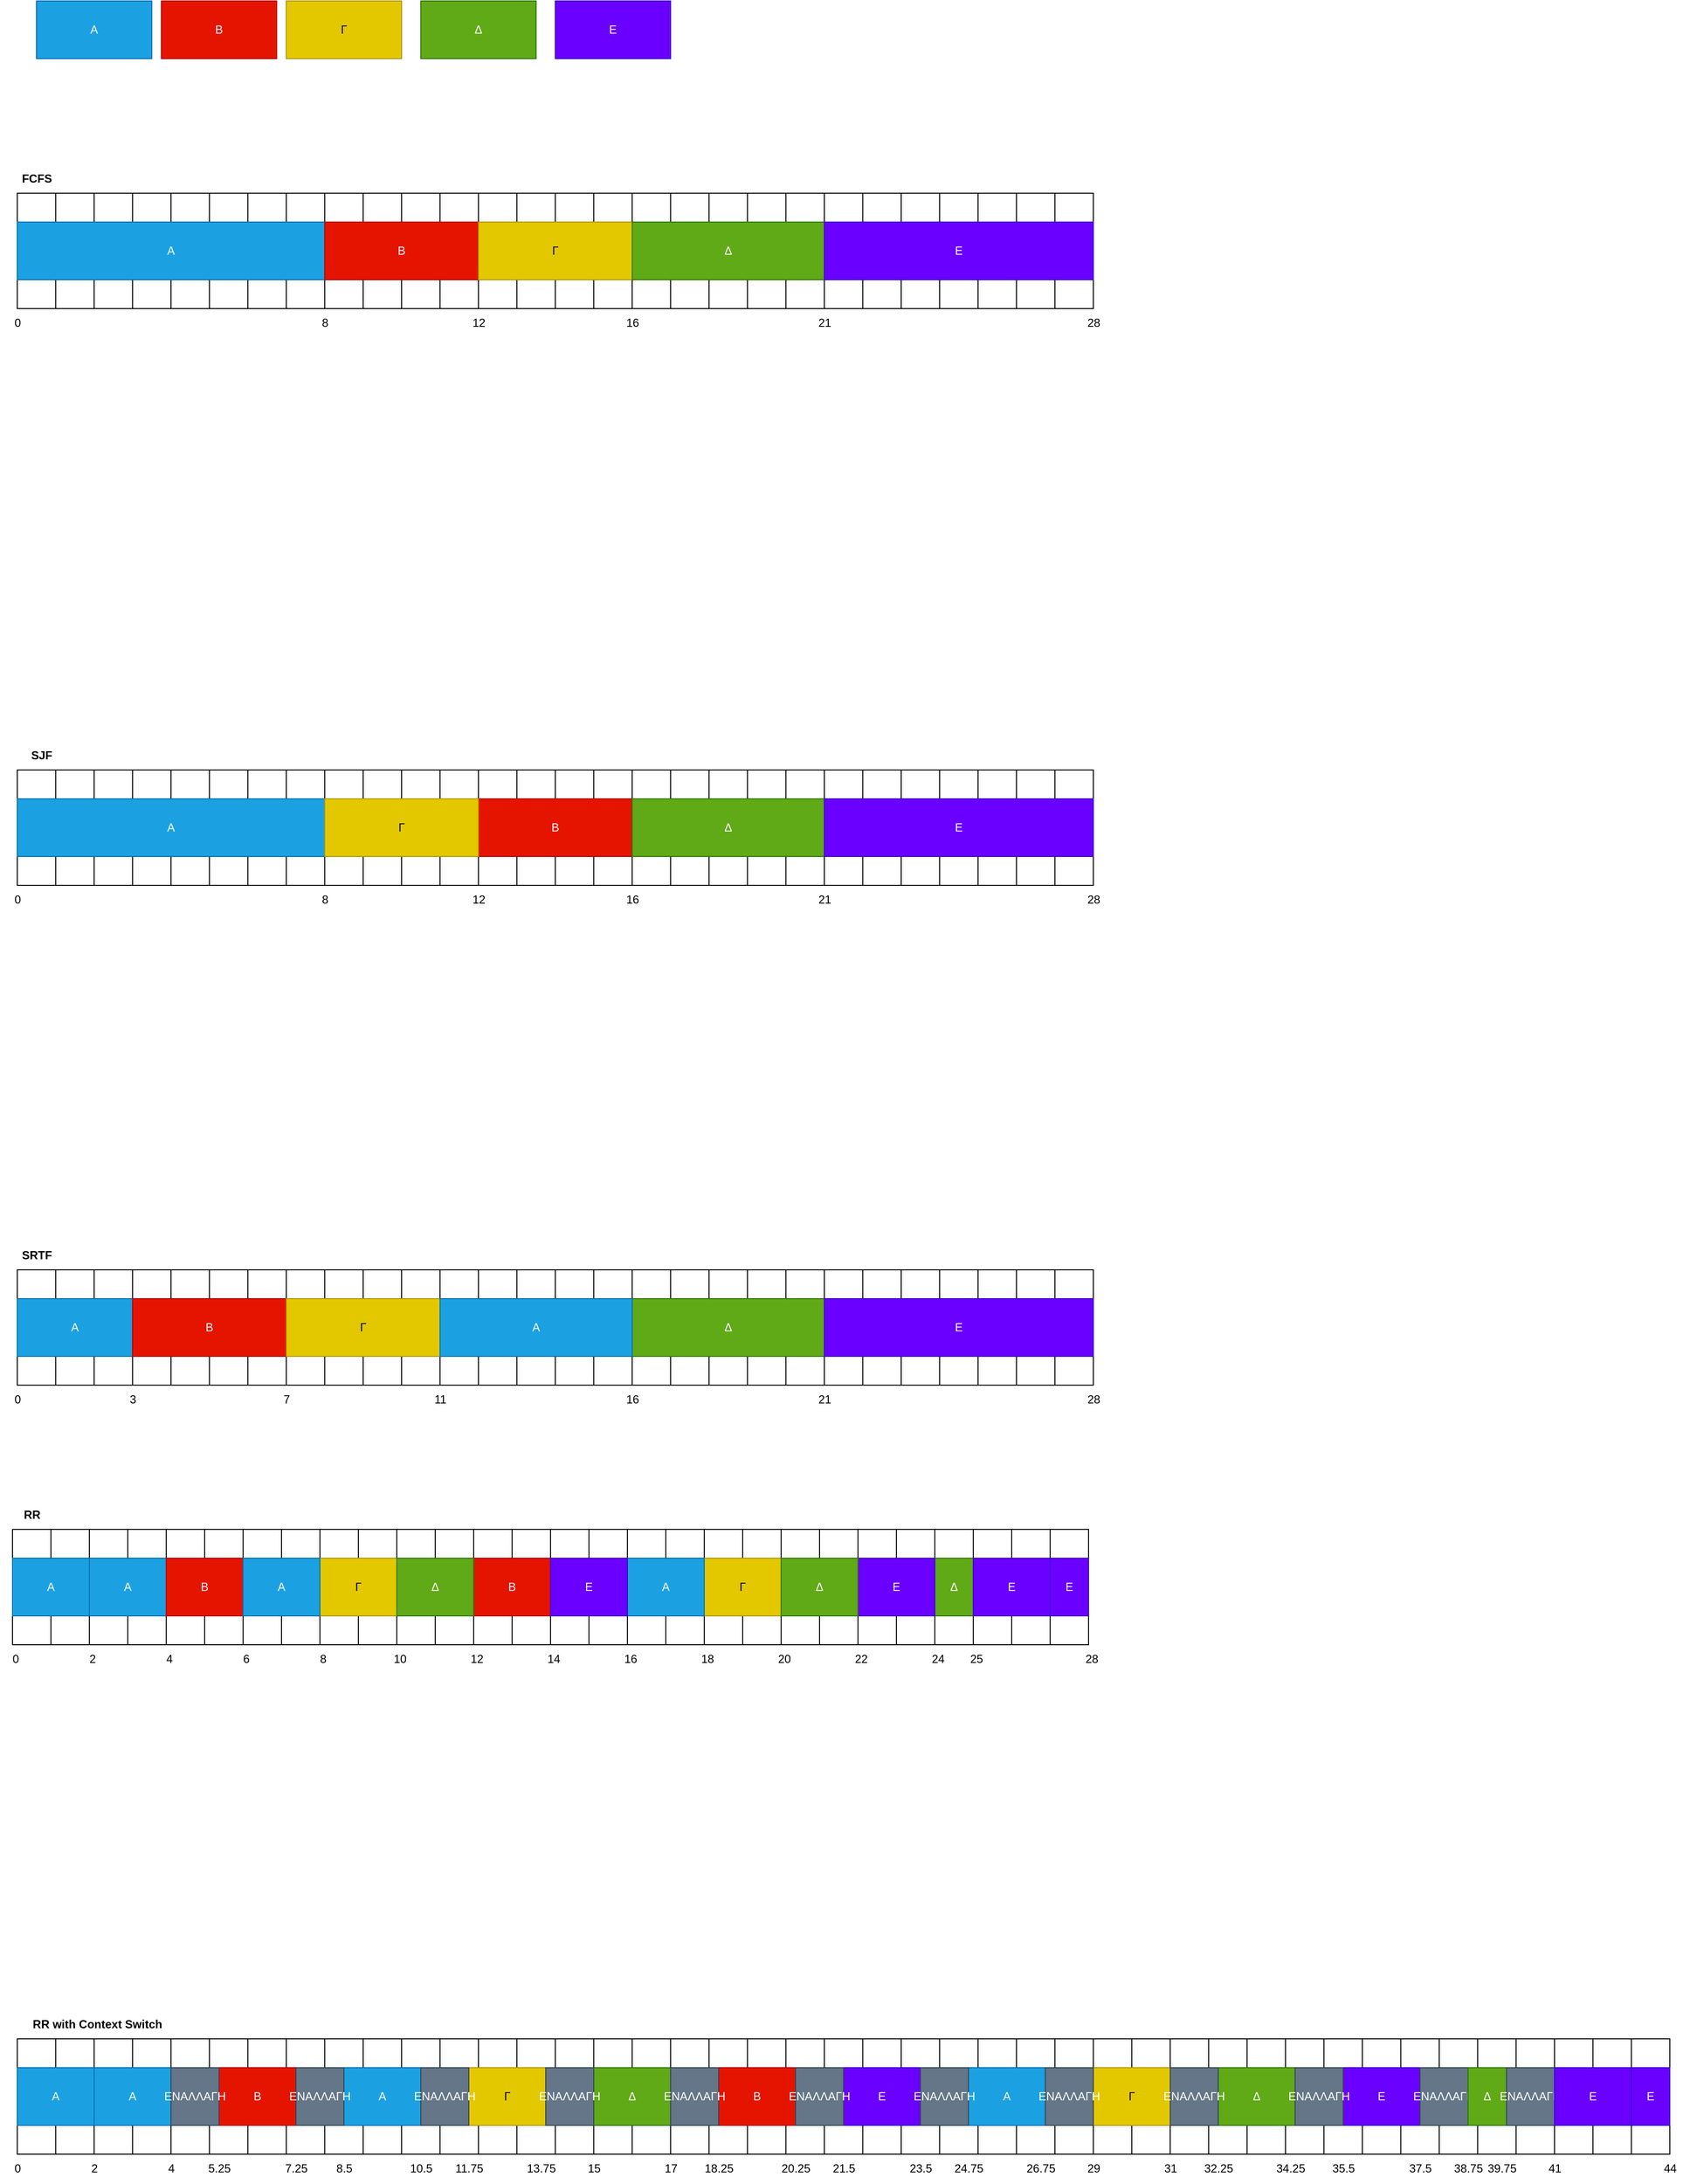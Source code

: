 <mxfile version="22.1.18" type="device">
  <diagram name="Page-1" id="IItcqht9Zv7IeJ6Osstn">
    <mxGraphModel dx="1022" dy="663" grid="1" gridSize="10" guides="1" tooltips="1" connect="1" arrows="1" fold="1" page="1" pageScale="1" pageWidth="850" pageHeight="1100" math="0" shadow="0">
      <root>
        <mxCell id="0" />
        <mxCell id="1" parent="0" />
        <mxCell id="_Q96MDX6_ETK-nk5UA62-1" value="" style="rounded=0;whiteSpace=wrap;html=1;direction=south;" parent="1" vertex="1">
          <mxGeometry x="120" y="240" width="40" height="120" as="geometry" />
        </mxCell>
        <mxCell id="_Q96MDX6_ETK-nk5UA62-2" value="" style="rounded=0;whiteSpace=wrap;html=1;direction=south;" parent="1" vertex="1">
          <mxGeometry x="160" y="240" width="40" height="120" as="geometry" />
        </mxCell>
        <mxCell id="_Q96MDX6_ETK-nk5UA62-3" value="" style="rounded=0;whiteSpace=wrap;html=1;direction=south;" parent="1" vertex="1">
          <mxGeometry x="200" y="240" width="40" height="120" as="geometry" />
        </mxCell>
        <mxCell id="_Q96MDX6_ETK-nk5UA62-4" value="" style="rounded=0;whiteSpace=wrap;html=1;direction=south;" parent="1" vertex="1">
          <mxGeometry x="240" y="240" width="40" height="120" as="geometry" />
        </mxCell>
        <mxCell id="_Q96MDX6_ETK-nk5UA62-5" value="" style="rounded=0;whiteSpace=wrap;html=1;direction=south;" parent="1" vertex="1">
          <mxGeometry x="280" y="240" width="40" height="120" as="geometry" />
        </mxCell>
        <mxCell id="_Q96MDX6_ETK-nk5UA62-6" value="" style="rounded=0;whiteSpace=wrap;html=1;direction=south;" parent="1" vertex="1">
          <mxGeometry x="320" y="240" width="40" height="120" as="geometry" />
        </mxCell>
        <mxCell id="_Q96MDX6_ETK-nk5UA62-7" value="" style="rounded=0;whiteSpace=wrap;html=1;direction=south;" parent="1" vertex="1">
          <mxGeometry x="360" y="240" width="40" height="120" as="geometry" />
        </mxCell>
        <mxCell id="_Q96MDX6_ETK-nk5UA62-8" value="" style="rounded=0;whiteSpace=wrap;html=1;direction=south;" parent="1" vertex="1">
          <mxGeometry x="400" y="240" width="40" height="120" as="geometry" />
        </mxCell>
        <mxCell id="_Q96MDX6_ETK-nk5UA62-9" value="" style="rounded=0;whiteSpace=wrap;html=1;direction=south;" parent="1" vertex="1">
          <mxGeometry x="440" y="240" width="40" height="120" as="geometry" />
        </mxCell>
        <mxCell id="_Q96MDX6_ETK-nk5UA62-10" value="" style="rounded=0;whiteSpace=wrap;html=1;direction=south;" parent="1" vertex="1">
          <mxGeometry x="480" y="240" width="40" height="120" as="geometry" />
        </mxCell>
        <mxCell id="_Q96MDX6_ETK-nk5UA62-11" value="" style="rounded=0;whiteSpace=wrap;html=1;direction=south;" parent="1" vertex="1">
          <mxGeometry x="520" y="240" width="40" height="120" as="geometry" />
        </mxCell>
        <mxCell id="_Q96MDX6_ETK-nk5UA62-12" value="" style="rounded=0;whiteSpace=wrap;html=1;direction=south;" parent="1" vertex="1">
          <mxGeometry x="560" y="240" width="40" height="120" as="geometry" />
        </mxCell>
        <mxCell id="_Q96MDX6_ETK-nk5UA62-13" value="" style="rounded=0;whiteSpace=wrap;html=1;direction=south;" parent="1" vertex="1">
          <mxGeometry x="600" y="240" width="40" height="120" as="geometry" />
        </mxCell>
        <mxCell id="_Q96MDX6_ETK-nk5UA62-14" value="" style="rounded=0;whiteSpace=wrap;html=1;direction=south;" parent="1" vertex="1">
          <mxGeometry x="640" y="240" width="40" height="120" as="geometry" />
        </mxCell>
        <mxCell id="_Q96MDX6_ETK-nk5UA62-15" value="" style="rounded=0;whiteSpace=wrap;html=1;direction=south;" parent="1" vertex="1">
          <mxGeometry x="680" y="240" width="40" height="120" as="geometry" />
        </mxCell>
        <mxCell id="_Q96MDX6_ETK-nk5UA62-16" value="" style="rounded=0;whiteSpace=wrap;html=1;direction=south;" parent="1" vertex="1">
          <mxGeometry x="720" y="240" width="40" height="120" as="geometry" />
        </mxCell>
        <mxCell id="_Q96MDX6_ETK-nk5UA62-17" value="" style="rounded=0;whiteSpace=wrap;html=1;direction=south;" parent="1" vertex="1">
          <mxGeometry x="760" y="240" width="40" height="120" as="geometry" />
        </mxCell>
        <mxCell id="_Q96MDX6_ETK-nk5UA62-18" value="" style="rounded=0;whiteSpace=wrap;html=1;direction=south;" parent="1" vertex="1">
          <mxGeometry x="800" y="240" width="40" height="120" as="geometry" />
        </mxCell>
        <mxCell id="_Q96MDX6_ETK-nk5UA62-19" value="" style="rounded=0;whiteSpace=wrap;html=1;direction=south;" parent="1" vertex="1">
          <mxGeometry x="840" y="240" width="40" height="120" as="geometry" />
        </mxCell>
        <mxCell id="_Q96MDX6_ETK-nk5UA62-20" value="" style="rounded=0;whiteSpace=wrap;html=1;direction=south;" parent="1" vertex="1">
          <mxGeometry x="880" y="240" width="40" height="120" as="geometry" />
        </mxCell>
        <mxCell id="_Q96MDX6_ETK-nk5UA62-21" value="" style="rounded=0;whiteSpace=wrap;html=1;direction=south;" parent="1" vertex="1">
          <mxGeometry x="920" y="240" width="40" height="120" as="geometry" />
        </mxCell>
        <mxCell id="_Q96MDX6_ETK-nk5UA62-22" value="" style="rounded=0;whiteSpace=wrap;html=1;direction=south;" parent="1" vertex="1">
          <mxGeometry x="960" y="240" width="40" height="120" as="geometry" />
        </mxCell>
        <mxCell id="_Q96MDX6_ETK-nk5UA62-23" value="" style="rounded=0;whiteSpace=wrap;html=1;direction=south;" parent="1" vertex="1">
          <mxGeometry x="1000" y="240" width="40" height="120" as="geometry" />
        </mxCell>
        <mxCell id="_Q96MDX6_ETK-nk5UA62-24" value="" style="rounded=0;whiteSpace=wrap;html=1;direction=south;" parent="1" vertex="1">
          <mxGeometry x="1040" y="240" width="40" height="120" as="geometry" />
        </mxCell>
        <mxCell id="_Q96MDX6_ETK-nk5UA62-25" value="" style="rounded=0;whiteSpace=wrap;html=1;direction=south;" parent="1" vertex="1">
          <mxGeometry x="1080" y="240" width="40" height="120" as="geometry" />
        </mxCell>
        <mxCell id="_Q96MDX6_ETK-nk5UA62-26" value="" style="rounded=0;whiteSpace=wrap;html=1;direction=south;" parent="1" vertex="1">
          <mxGeometry x="1120" y="240" width="40" height="120" as="geometry" />
        </mxCell>
        <mxCell id="_Q96MDX6_ETK-nk5UA62-27" value="" style="rounded=0;whiteSpace=wrap;html=1;direction=south;" parent="1" vertex="1">
          <mxGeometry x="1160" y="240" width="40" height="120" as="geometry" />
        </mxCell>
        <mxCell id="_Q96MDX6_ETK-nk5UA62-28" value="" style="rounded=0;whiteSpace=wrap;html=1;direction=south;" parent="1" vertex="1">
          <mxGeometry x="1200" y="240" width="40" height="120" as="geometry" />
        </mxCell>
        <mxCell id="_Q96MDX6_ETK-nk5UA62-29" value="" style="rounded=0;whiteSpace=wrap;html=1;direction=south;" parent="1" vertex="1">
          <mxGeometry x="120" y="840" width="40" height="120" as="geometry" />
        </mxCell>
        <mxCell id="_Q96MDX6_ETK-nk5UA62-30" value="" style="rounded=0;whiteSpace=wrap;html=1;direction=south;" parent="1" vertex="1">
          <mxGeometry x="160" y="840" width="40" height="120" as="geometry" />
        </mxCell>
        <mxCell id="_Q96MDX6_ETK-nk5UA62-31" value="" style="rounded=0;whiteSpace=wrap;html=1;direction=south;" parent="1" vertex="1">
          <mxGeometry x="200" y="840" width="40" height="120" as="geometry" />
        </mxCell>
        <mxCell id="_Q96MDX6_ETK-nk5UA62-32" value="" style="rounded=0;whiteSpace=wrap;html=1;direction=south;" parent="1" vertex="1">
          <mxGeometry x="240" y="840" width="40" height="120" as="geometry" />
        </mxCell>
        <mxCell id="_Q96MDX6_ETK-nk5UA62-33" value="" style="rounded=0;whiteSpace=wrap;html=1;direction=south;" parent="1" vertex="1">
          <mxGeometry x="280" y="840" width="40" height="120" as="geometry" />
        </mxCell>
        <mxCell id="_Q96MDX6_ETK-nk5UA62-34" value="" style="rounded=0;whiteSpace=wrap;html=1;direction=south;" parent="1" vertex="1">
          <mxGeometry x="320" y="840" width="40" height="120" as="geometry" />
        </mxCell>
        <mxCell id="_Q96MDX6_ETK-nk5UA62-35" value="" style="rounded=0;whiteSpace=wrap;html=1;direction=south;" parent="1" vertex="1">
          <mxGeometry x="360" y="840" width="40" height="120" as="geometry" />
        </mxCell>
        <mxCell id="_Q96MDX6_ETK-nk5UA62-36" value="" style="rounded=0;whiteSpace=wrap;html=1;direction=south;" parent="1" vertex="1">
          <mxGeometry x="400" y="840" width="40" height="120" as="geometry" />
        </mxCell>
        <mxCell id="_Q96MDX6_ETK-nk5UA62-37" value="" style="rounded=0;whiteSpace=wrap;html=1;direction=south;" parent="1" vertex="1">
          <mxGeometry x="440" y="840" width="40" height="120" as="geometry" />
        </mxCell>
        <mxCell id="_Q96MDX6_ETK-nk5UA62-38" value="" style="rounded=0;whiteSpace=wrap;html=1;direction=south;" parent="1" vertex="1">
          <mxGeometry x="480" y="840" width="40" height="120" as="geometry" />
        </mxCell>
        <mxCell id="_Q96MDX6_ETK-nk5UA62-39" value="" style="rounded=0;whiteSpace=wrap;html=1;direction=south;" parent="1" vertex="1">
          <mxGeometry x="520" y="840" width="40" height="120" as="geometry" />
        </mxCell>
        <mxCell id="_Q96MDX6_ETK-nk5UA62-40" value="" style="rounded=0;whiteSpace=wrap;html=1;direction=south;" parent="1" vertex="1">
          <mxGeometry x="560" y="840" width="40" height="120" as="geometry" />
        </mxCell>
        <mxCell id="_Q96MDX6_ETK-nk5UA62-41" value="" style="rounded=0;whiteSpace=wrap;html=1;direction=south;" parent="1" vertex="1">
          <mxGeometry x="600" y="840" width="40" height="120" as="geometry" />
        </mxCell>
        <mxCell id="_Q96MDX6_ETK-nk5UA62-42" value="" style="rounded=0;whiteSpace=wrap;html=1;direction=south;" parent="1" vertex="1">
          <mxGeometry x="640" y="840" width="40" height="120" as="geometry" />
        </mxCell>
        <mxCell id="_Q96MDX6_ETK-nk5UA62-43" value="" style="rounded=0;whiteSpace=wrap;html=1;direction=south;" parent="1" vertex="1">
          <mxGeometry x="680" y="840" width="40" height="120" as="geometry" />
        </mxCell>
        <mxCell id="_Q96MDX6_ETK-nk5UA62-44" value="" style="rounded=0;whiteSpace=wrap;html=1;direction=south;" parent="1" vertex="1">
          <mxGeometry x="720" y="840" width="40" height="120" as="geometry" />
        </mxCell>
        <mxCell id="_Q96MDX6_ETK-nk5UA62-45" value="" style="rounded=0;whiteSpace=wrap;html=1;direction=south;" parent="1" vertex="1">
          <mxGeometry x="760" y="840" width="40" height="120" as="geometry" />
        </mxCell>
        <mxCell id="_Q96MDX6_ETK-nk5UA62-46" value="" style="rounded=0;whiteSpace=wrap;html=1;direction=south;" parent="1" vertex="1">
          <mxGeometry x="800" y="840" width="40" height="120" as="geometry" />
        </mxCell>
        <mxCell id="_Q96MDX6_ETK-nk5UA62-47" value="" style="rounded=0;whiteSpace=wrap;html=1;direction=south;" parent="1" vertex="1">
          <mxGeometry x="840" y="840" width="40" height="120" as="geometry" />
        </mxCell>
        <mxCell id="_Q96MDX6_ETK-nk5UA62-48" value="" style="rounded=0;whiteSpace=wrap;html=1;direction=south;" parent="1" vertex="1">
          <mxGeometry x="880" y="840" width="40" height="120" as="geometry" />
        </mxCell>
        <mxCell id="_Q96MDX6_ETK-nk5UA62-49" value="" style="rounded=0;whiteSpace=wrap;html=1;direction=south;" parent="1" vertex="1">
          <mxGeometry x="920" y="840" width="40" height="120" as="geometry" />
        </mxCell>
        <mxCell id="_Q96MDX6_ETK-nk5UA62-50" value="" style="rounded=0;whiteSpace=wrap;html=1;direction=south;" parent="1" vertex="1">
          <mxGeometry x="960" y="840" width="40" height="120" as="geometry" />
        </mxCell>
        <mxCell id="_Q96MDX6_ETK-nk5UA62-51" value="" style="rounded=0;whiteSpace=wrap;html=1;direction=south;" parent="1" vertex="1">
          <mxGeometry x="1000" y="840" width="40" height="120" as="geometry" />
        </mxCell>
        <mxCell id="_Q96MDX6_ETK-nk5UA62-52" value="" style="rounded=0;whiteSpace=wrap;html=1;direction=south;" parent="1" vertex="1">
          <mxGeometry x="1040" y="840" width="40" height="120" as="geometry" />
        </mxCell>
        <mxCell id="_Q96MDX6_ETK-nk5UA62-53" value="" style="rounded=0;whiteSpace=wrap;html=1;direction=south;" parent="1" vertex="1">
          <mxGeometry x="1080" y="840" width="40" height="120" as="geometry" />
        </mxCell>
        <mxCell id="_Q96MDX6_ETK-nk5UA62-54" value="" style="rounded=0;whiteSpace=wrap;html=1;direction=south;" parent="1" vertex="1">
          <mxGeometry x="1120" y="840" width="40" height="120" as="geometry" />
        </mxCell>
        <mxCell id="_Q96MDX6_ETK-nk5UA62-55" value="" style="rounded=0;whiteSpace=wrap;html=1;direction=south;" parent="1" vertex="1">
          <mxGeometry x="1160" y="840" width="40" height="120" as="geometry" />
        </mxCell>
        <mxCell id="_Q96MDX6_ETK-nk5UA62-56" value="" style="rounded=0;whiteSpace=wrap;html=1;direction=south;" parent="1" vertex="1">
          <mxGeometry x="1200" y="840" width="40" height="120" as="geometry" />
        </mxCell>
        <mxCell id="_Q96MDX6_ETK-nk5UA62-57" value="FCFS" style="text;html=1;align=center;verticalAlign=middle;resizable=0;points=[];autosize=1;strokeColor=none;fillColor=none;fontStyle=1" parent="1" vertex="1">
          <mxGeometry x="115" y="210" width="50" height="30" as="geometry" />
        </mxCell>
        <mxCell id="_Q96MDX6_ETK-nk5UA62-59" value="Α" style="rounded=0;whiteSpace=wrap;html=1;fillColor=#1ba1e2;strokeColor=#006EAF;fontColor=#ffffff;" parent="1" vertex="1">
          <mxGeometry x="140" y="40" width="120" height="60" as="geometry" />
        </mxCell>
        <mxCell id="_Q96MDX6_ETK-nk5UA62-60" value="Β" style="rounded=0;whiteSpace=wrap;html=1;fillColor=#e51400;fontColor=#ffffff;strokeColor=#B20000;" parent="1" vertex="1">
          <mxGeometry x="270" y="40" width="120" height="60" as="geometry" />
        </mxCell>
        <mxCell id="_Q96MDX6_ETK-nk5UA62-61" value="Γ" style="rounded=0;whiteSpace=wrap;html=1;fillColor=#e3c800;fontColor=#000000;strokeColor=#B09500;" parent="1" vertex="1">
          <mxGeometry x="400" y="40" width="120" height="60" as="geometry" />
        </mxCell>
        <mxCell id="_Q96MDX6_ETK-nk5UA62-62" value="Δ" style="rounded=0;whiteSpace=wrap;html=1;fillColor=#60a917;fontColor=#ffffff;strokeColor=#2D7600;" parent="1" vertex="1">
          <mxGeometry x="540" y="40" width="120" height="60" as="geometry" />
        </mxCell>
        <mxCell id="_Q96MDX6_ETK-nk5UA62-63" value="Ε" style="rounded=0;whiteSpace=wrap;html=1;fillColor=#6a00ff;fontColor=#ffffff;strokeColor=#3700CC;" parent="1" vertex="1">
          <mxGeometry x="680" y="40" width="120" height="60" as="geometry" />
        </mxCell>
        <mxCell id="_Q96MDX6_ETK-nk5UA62-64" value="Α" style="rounded=0;whiteSpace=wrap;html=1;fillColor=#1ba1e2;strokeColor=#006EAF;fontColor=#ffffff;" parent="1" vertex="1">
          <mxGeometry x="120" y="270" width="320" height="60" as="geometry" />
        </mxCell>
        <mxCell id="_Q96MDX6_ETK-nk5UA62-65" value="Β" style="rounded=0;whiteSpace=wrap;html=1;fillColor=#e51400;fontColor=#ffffff;strokeColor=#B20000;" parent="1" vertex="1">
          <mxGeometry x="440" y="270" width="160" height="60" as="geometry" />
        </mxCell>
        <mxCell id="_Q96MDX6_ETK-nk5UA62-67" value="Γ" style="rounded=0;whiteSpace=wrap;html=1;fillColor=#e3c800;fontColor=#000000;strokeColor=#B09500;" parent="1" vertex="1">
          <mxGeometry x="600" y="270" width="160" height="60" as="geometry" />
        </mxCell>
        <mxCell id="_Q96MDX6_ETK-nk5UA62-68" value="Δ" style="rounded=0;whiteSpace=wrap;html=1;fillColor=#60a917;fontColor=#ffffff;strokeColor=#2D7600;" parent="1" vertex="1">
          <mxGeometry x="760" y="270" width="200" height="60" as="geometry" />
        </mxCell>
        <mxCell id="_Q96MDX6_ETK-nk5UA62-69" value="Ε" style="rounded=0;whiteSpace=wrap;html=1;fillColor=#6a00ff;fontColor=#ffffff;strokeColor=#3700CC;" parent="1" vertex="1">
          <mxGeometry x="960" y="270" width="280" height="60" as="geometry" />
        </mxCell>
        <mxCell id="_Q96MDX6_ETK-nk5UA62-70" value="0&lt;br&gt;" style="text;html=1;align=center;verticalAlign=middle;resizable=0;points=[];autosize=1;strokeColor=none;fillColor=none;" parent="1" vertex="1">
          <mxGeometry x="105" y="360" width="30" height="30" as="geometry" />
        </mxCell>
        <mxCell id="_Q96MDX6_ETK-nk5UA62-71" value="8" style="text;html=1;align=center;verticalAlign=middle;resizable=0;points=[];autosize=1;strokeColor=none;fillColor=none;" parent="1" vertex="1">
          <mxGeometry x="425" y="360" width="30" height="30" as="geometry" />
        </mxCell>
        <mxCell id="_Q96MDX6_ETK-nk5UA62-72" value="12" style="text;html=1;align=center;verticalAlign=middle;resizable=0;points=[];autosize=1;strokeColor=none;fillColor=none;" parent="1" vertex="1">
          <mxGeometry x="580" y="360" width="40" height="30" as="geometry" />
        </mxCell>
        <mxCell id="_Q96MDX6_ETK-nk5UA62-73" value="16" style="text;html=1;align=center;verticalAlign=middle;resizable=0;points=[];autosize=1;strokeColor=none;fillColor=none;" parent="1" vertex="1">
          <mxGeometry x="740" y="360" width="40" height="30" as="geometry" />
        </mxCell>
        <mxCell id="_Q96MDX6_ETK-nk5UA62-74" value="21" style="text;html=1;align=center;verticalAlign=middle;resizable=0;points=[];autosize=1;strokeColor=none;fillColor=none;" parent="1" vertex="1">
          <mxGeometry x="940" y="360" width="40" height="30" as="geometry" />
        </mxCell>
        <mxCell id="_Q96MDX6_ETK-nk5UA62-75" value="28" style="text;html=1;align=center;verticalAlign=middle;resizable=0;points=[];autosize=1;strokeColor=none;fillColor=none;" parent="1" vertex="1">
          <mxGeometry x="1220" y="360" width="40" height="30" as="geometry" />
        </mxCell>
        <mxCell id="_Q96MDX6_ETK-nk5UA62-76" value="" style="rounded=0;whiteSpace=wrap;html=1;direction=south;" parent="1" vertex="1">
          <mxGeometry x="120" y="1360" width="40" height="120" as="geometry" />
        </mxCell>
        <mxCell id="_Q96MDX6_ETK-nk5UA62-77" value="" style="rounded=0;whiteSpace=wrap;html=1;direction=south;" parent="1" vertex="1">
          <mxGeometry x="160" y="1360" width="40" height="120" as="geometry" />
        </mxCell>
        <mxCell id="_Q96MDX6_ETK-nk5UA62-78" value="" style="rounded=0;whiteSpace=wrap;html=1;direction=south;" parent="1" vertex="1">
          <mxGeometry x="200" y="1360" width="40" height="120" as="geometry" />
        </mxCell>
        <mxCell id="_Q96MDX6_ETK-nk5UA62-79" value="" style="rounded=0;whiteSpace=wrap;html=1;direction=south;" parent="1" vertex="1">
          <mxGeometry x="240" y="1360" width="40" height="120" as="geometry" />
        </mxCell>
        <mxCell id="_Q96MDX6_ETK-nk5UA62-80" value="" style="rounded=0;whiteSpace=wrap;html=1;direction=south;" parent="1" vertex="1">
          <mxGeometry x="280" y="1360" width="40" height="120" as="geometry" />
        </mxCell>
        <mxCell id="_Q96MDX6_ETK-nk5UA62-81" value="" style="rounded=0;whiteSpace=wrap;html=1;direction=south;" parent="1" vertex="1">
          <mxGeometry x="320" y="1360" width="40" height="120" as="geometry" />
        </mxCell>
        <mxCell id="_Q96MDX6_ETK-nk5UA62-82" value="" style="rounded=0;whiteSpace=wrap;html=1;direction=south;" parent="1" vertex="1">
          <mxGeometry x="360" y="1360" width="40" height="120" as="geometry" />
        </mxCell>
        <mxCell id="_Q96MDX6_ETK-nk5UA62-83" value="" style="rounded=0;whiteSpace=wrap;html=1;direction=south;" parent="1" vertex="1">
          <mxGeometry x="400" y="1360" width="40" height="120" as="geometry" />
        </mxCell>
        <mxCell id="_Q96MDX6_ETK-nk5UA62-84" value="" style="rounded=0;whiteSpace=wrap;html=1;direction=south;" parent="1" vertex="1">
          <mxGeometry x="440" y="1360" width="40" height="120" as="geometry" />
        </mxCell>
        <mxCell id="_Q96MDX6_ETK-nk5UA62-85" value="" style="rounded=0;whiteSpace=wrap;html=1;direction=south;" parent="1" vertex="1">
          <mxGeometry x="480" y="1360" width="40" height="120" as="geometry" />
        </mxCell>
        <mxCell id="_Q96MDX6_ETK-nk5UA62-86" value="" style="rounded=0;whiteSpace=wrap;html=1;direction=south;" parent="1" vertex="1">
          <mxGeometry x="520" y="1360" width="40" height="120" as="geometry" />
        </mxCell>
        <mxCell id="_Q96MDX6_ETK-nk5UA62-87" value="" style="rounded=0;whiteSpace=wrap;html=1;direction=south;" parent="1" vertex="1">
          <mxGeometry x="560" y="1360" width="40" height="120" as="geometry" />
        </mxCell>
        <mxCell id="_Q96MDX6_ETK-nk5UA62-88" value="" style="rounded=0;whiteSpace=wrap;html=1;direction=south;" parent="1" vertex="1">
          <mxGeometry x="600" y="1360" width="40" height="120" as="geometry" />
        </mxCell>
        <mxCell id="_Q96MDX6_ETK-nk5UA62-89" value="" style="rounded=0;whiteSpace=wrap;html=1;direction=south;" parent="1" vertex="1">
          <mxGeometry x="640" y="1360" width="40" height="120" as="geometry" />
        </mxCell>
        <mxCell id="_Q96MDX6_ETK-nk5UA62-90" value="" style="rounded=0;whiteSpace=wrap;html=1;direction=south;" parent="1" vertex="1">
          <mxGeometry x="680" y="1360" width="40" height="120" as="geometry" />
        </mxCell>
        <mxCell id="_Q96MDX6_ETK-nk5UA62-91" value="" style="rounded=0;whiteSpace=wrap;html=1;direction=south;" parent="1" vertex="1">
          <mxGeometry x="720" y="1360" width="40" height="120" as="geometry" />
        </mxCell>
        <mxCell id="_Q96MDX6_ETK-nk5UA62-92" value="" style="rounded=0;whiteSpace=wrap;html=1;direction=south;" parent="1" vertex="1">
          <mxGeometry x="760" y="1360" width="40" height="120" as="geometry" />
        </mxCell>
        <mxCell id="_Q96MDX6_ETK-nk5UA62-93" value="" style="rounded=0;whiteSpace=wrap;html=1;direction=south;" parent="1" vertex="1">
          <mxGeometry x="800" y="1360" width="40" height="120" as="geometry" />
        </mxCell>
        <mxCell id="_Q96MDX6_ETK-nk5UA62-94" value="" style="rounded=0;whiteSpace=wrap;html=1;direction=south;" parent="1" vertex="1">
          <mxGeometry x="840" y="1360" width="40" height="120" as="geometry" />
        </mxCell>
        <mxCell id="_Q96MDX6_ETK-nk5UA62-95" value="" style="rounded=0;whiteSpace=wrap;html=1;direction=south;" parent="1" vertex="1">
          <mxGeometry x="880" y="1360" width="40" height="120" as="geometry" />
        </mxCell>
        <mxCell id="_Q96MDX6_ETK-nk5UA62-96" value="" style="rounded=0;whiteSpace=wrap;html=1;direction=south;" parent="1" vertex="1">
          <mxGeometry x="920" y="1360" width="40" height="120" as="geometry" />
        </mxCell>
        <mxCell id="_Q96MDX6_ETK-nk5UA62-97" value="" style="rounded=0;whiteSpace=wrap;html=1;direction=south;" parent="1" vertex="1">
          <mxGeometry x="960" y="1360" width="40" height="120" as="geometry" />
        </mxCell>
        <mxCell id="_Q96MDX6_ETK-nk5UA62-98" value="" style="rounded=0;whiteSpace=wrap;html=1;direction=south;" parent="1" vertex="1">
          <mxGeometry x="1000" y="1360" width="40" height="120" as="geometry" />
        </mxCell>
        <mxCell id="_Q96MDX6_ETK-nk5UA62-99" value="" style="rounded=0;whiteSpace=wrap;html=1;direction=south;" parent="1" vertex="1">
          <mxGeometry x="1040" y="1360" width="40" height="120" as="geometry" />
        </mxCell>
        <mxCell id="_Q96MDX6_ETK-nk5UA62-100" value="" style="rounded=0;whiteSpace=wrap;html=1;direction=south;" parent="1" vertex="1">
          <mxGeometry x="1080" y="1360" width="40" height="120" as="geometry" />
        </mxCell>
        <mxCell id="_Q96MDX6_ETK-nk5UA62-101" value="" style="rounded=0;whiteSpace=wrap;html=1;direction=south;" parent="1" vertex="1">
          <mxGeometry x="1120" y="1360" width="40" height="120" as="geometry" />
        </mxCell>
        <mxCell id="_Q96MDX6_ETK-nk5UA62-102" value="" style="rounded=0;whiteSpace=wrap;html=1;direction=south;" parent="1" vertex="1">
          <mxGeometry x="1160" y="1360" width="40" height="120" as="geometry" />
        </mxCell>
        <mxCell id="_Q96MDX6_ETK-nk5UA62-103" value="" style="rounded=0;whiteSpace=wrap;html=1;direction=south;" parent="1" vertex="1">
          <mxGeometry x="1200" y="1360" width="40" height="120" as="geometry" />
        </mxCell>
        <mxCell id="_Q96MDX6_ETK-nk5UA62-104" value="&lt;b&gt;SJF&lt;/b&gt;" style="text;html=1;align=center;verticalAlign=middle;resizable=0;points=[];autosize=1;strokeColor=none;fillColor=none;" parent="1" vertex="1">
          <mxGeometry x="120" y="810" width="50" height="30" as="geometry" />
        </mxCell>
        <mxCell id="_Q96MDX6_ETK-nk5UA62-105" value="Α" style="rounded=0;whiteSpace=wrap;html=1;fillColor=#1ba1e2;strokeColor=#006EAF;fontColor=#ffffff;" parent="1" vertex="1">
          <mxGeometry x="120" y="870" width="320" height="60" as="geometry" />
        </mxCell>
        <mxCell id="_Q96MDX6_ETK-nk5UA62-106" value="Β" style="rounded=0;whiteSpace=wrap;html=1;fillColor=#e51400;fontColor=#ffffff;strokeColor=#B20000;" parent="1" vertex="1">
          <mxGeometry x="600" y="870" width="160" height="60" as="geometry" />
        </mxCell>
        <mxCell id="_Q96MDX6_ETK-nk5UA62-107" value="Γ" style="rounded=0;whiteSpace=wrap;html=1;fillColor=#e3c800;fontColor=#000000;strokeColor=#B09500;" parent="1" vertex="1">
          <mxGeometry x="440" y="870" width="160" height="60" as="geometry" />
        </mxCell>
        <mxCell id="_Q96MDX6_ETK-nk5UA62-108" value="Δ" style="rounded=0;whiteSpace=wrap;html=1;fillColor=#60a917;fontColor=#ffffff;strokeColor=#2D7600;" parent="1" vertex="1">
          <mxGeometry x="760" y="870" width="200" height="60" as="geometry" />
        </mxCell>
        <mxCell id="_Q96MDX6_ETK-nk5UA62-109" value="Ε" style="rounded=0;whiteSpace=wrap;html=1;fillColor=#6a00ff;fontColor=#ffffff;strokeColor=#3700CC;" parent="1" vertex="1">
          <mxGeometry x="960" y="870" width="280" height="60" as="geometry" />
        </mxCell>
        <mxCell id="_Q96MDX6_ETK-nk5UA62-111" value="0&lt;br&gt;" style="text;html=1;align=center;verticalAlign=middle;resizable=0;points=[];autosize=1;strokeColor=none;fillColor=none;" parent="1" vertex="1">
          <mxGeometry x="105" y="960" width="30" height="30" as="geometry" />
        </mxCell>
        <mxCell id="_Q96MDX6_ETK-nk5UA62-112" value="8" style="text;html=1;align=center;verticalAlign=middle;resizable=0;points=[];autosize=1;strokeColor=none;fillColor=none;" parent="1" vertex="1">
          <mxGeometry x="425" y="960" width="30" height="30" as="geometry" />
        </mxCell>
        <mxCell id="_Q96MDX6_ETK-nk5UA62-113" value="12" style="text;html=1;align=center;verticalAlign=middle;resizable=0;points=[];autosize=1;strokeColor=none;fillColor=none;" parent="1" vertex="1">
          <mxGeometry x="580" y="960" width="40" height="30" as="geometry" />
        </mxCell>
        <mxCell id="_Q96MDX6_ETK-nk5UA62-114" value="16" style="text;html=1;align=center;verticalAlign=middle;resizable=0;points=[];autosize=1;strokeColor=none;fillColor=none;" parent="1" vertex="1">
          <mxGeometry x="740" y="960" width="40" height="30" as="geometry" />
        </mxCell>
        <mxCell id="_Q96MDX6_ETK-nk5UA62-115" value="21" style="text;html=1;align=center;verticalAlign=middle;resizable=0;points=[];autosize=1;strokeColor=none;fillColor=none;" parent="1" vertex="1">
          <mxGeometry x="940" y="960" width="40" height="30" as="geometry" />
        </mxCell>
        <mxCell id="_Q96MDX6_ETK-nk5UA62-116" value="28" style="text;html=1;align=center;verticalAlign=middle;resizable=0;points=[];autosize=1;strokeColor=none;fillColor=none;" parent="1" vertex="1">
          <mxGeometry x="1220" y="960" width="40" height="30" as="geometry" />
        </mxCell>
        <mxCell id="_Q96MDX6_ETK-nk5UA62-117" value="" style="rounded=0;whiteSpace=wrap;html=1;direction=south;" parent="1" vertex="1">
          <mxGeometry x="115" y="1630" width="40" height="120" as="geometry" />
        </mxCell>
        <mxCell id="_Q96MDX6_ETK-nk5UA62-118" value="" style="rounded=0;whiteSpace=wrap;html=1;direction=south;" parent="1" vertex="1">
          <mxGeometry x="155" y="1630" width="40" height="120" as="geometry" />
        </mxCell>
        <mxCell id="_Q96MDX6_ETK-nk5UA62-119" value="" style="rounded=0;whiteSpace=wrap;html=1;direction=south;" parent="1" vertex="1">
          <mxGeometry x="195" y="1630" width="40" height="120" as="geometry" />
        </mxCell>
        <mxCell id="_Q96MDX6_ETK-nk5UA62-120" value="" style="rounded=0;whiteSpace=wrap;html=1;direction=south;" parent="1" vertex="1">
          <mxGeometry x="235" y="1630" width="40" height="120" as="geometry" />
        </mxCell>
        <mxCell id="_Q96MDX6_ETK-nk5UA62-121" value="" style="rounded=0;whiteSpace=wrap;html=1;direction=south;" parent="1" vertex="1">
          <mxGeometry x="275" y="1630" width="40" height="120" as="geometry" />
        </mxCell>
        <mxCell id="_Q96MDX6_ETK-nk5UA62-122" value="" style="rounded=0;whiteSpace=wrap;html=1;direction=south;" parent="1" vertex="1">
          <mxGeometry x="315" y="1630" width="40" height="120" as="geometry" />
        </mxCell>
        <mxCell id="_Q96MDX6_ETK-nk5UA62-123" value="" style="rounded=0;whiteSpace=wrap;html=1;direction=south;" parent="1" vertex="1">
          <mxGeometry x="355" y="1630" width="40" height="120" as="geometry" />
        </mxCell>
        <mxCell id="_Q96MDX6_ETK-nk5UA62-124" value="" style="rounded=0;whiteSpace=wrap;html=1;direction=south;" parent="1" vertex="1">
          <mxGeometry x="395" y="1630" width="40" height="120" as="geometry" />
        </mxCell>
        <mxCell id="_Q96MDX6_ETK-nk5UA62-125" value="" style="rounded=0;whiteSpace=wrap;html=1;direction=south;" parent="1" vertex="1">
          <mxGeometry x="435" y="1630" width="40" height="120" as="geometry" />
        </mxCell>
        <mxCell id="_Q96MDX6_ETK-nk5UA62-126" value="" style="rounded=0;whiteSpace=wrap;html=1;direction=south;" parent="1" vertex="1">
          <mxGeometry x="475" y="1630" width="40" height="120" as="geometry" />
        </mxCell>
        <mxCell id="_Q96MDX6_ETK-nk5UA62-127" value="" style="rounded=0;whiteSpace=wrap;html=1;direction=south;" parent="1" vertex="1">
          <mxGeometry x="515" y="1630" width="40" height="120" as="geometry" />
        </mxCell>
        <mxCell id="_Q96MDX6_ETK-nk5UA62-128" value="" style="rounded=0;whiteSpace=wrap;html=1;direction=south;" parent="1" vertex="1">
          <mxGeometry x="555" y="1630" width="40" height="120" as="geometry" />
        </mxCell>
        <mxCell id="_Q96MDX6_ETK-nk5UA62-129" value="" style="rounded=0;whiteSpace=wrap;html=1;direction=south;" parent="1" vertex="1">
          <mxGeometry x="595" y="1630" width="40" height="120" as="geometry" />
        </mxCell>
        <mxCell id="_Q96MDX6_ETK-nk5UA62-130" value="" style="rounded=0;whiteSpace=wrap;html=1;direction=south;" parent="1" vertex="1">
          <mxGeometry x="635" y="1630" width="40" height="120" as="geometry" />
        </mxCell>
        <mxCell id="_Q96MDX6_ETK-nk5UA62-131" value="" style="rounded=0;whiteSpace=wrap;html=1;direction=south;" parent="1" vertex="1">
          <mxGeometry x="675" y="1630" width="40" height="120" as="geometry" />
        </mxCell>
        <mxCell id="_Q96MDX6_ETK-nk5UA62-132" value="" style="rounded=0;whiteSpace=wrap;html=1;direction=south;" parent="1" vertex="1">
          <mxGeometry x="715" y="1630" width="40" height="120" as="geometry" />
        </mxCell>
        <mxCell id="_Q96MDX6_ETK-nk5UA62-133" value="" style="rounded=0;whiteSpace=wrap;html=1;direction=south;" parent="1" vertex="1">
          <mxGeometry x="755" y="1630" width="40" height="120" as="geometry" />
        </mxCell>
        <mxCell id="_Q96MDX6_ETK-nk5UA62-134" value="" style="rounded=0;whiteSpace=wrap;html=1;direction=south;" parent="1" vertex="1">
          <mxGeometry x="795" y="1630" width="40" height="120" as="geometry" />
        </mxCell>
        <mxCell id="_Q96MDX6_ETK-nk5UA62-135" value="" style="rounded=0;whiteSpace=wrap;html=1;direction=south;" parent="1" vertex="1">
          <mxGeometry x="835" y="1630" width="40" height="120" as="geometry" />
        </mxCell>
        <mxCell id="_Q96MDX6_ETK-nk5UA62-136" value="" style="rounded=0;whiteSpace=wrap;html=1;direction=south;" parent="1" vertex="1">
          <mxGeometry x="875" y="1630" width="40" height="120" as="geometry" />
        </mxCell>
        <mxCell id="_Q96MDX6_ETK-nk5UA62-137" value="" style="rounded=0;whiteSpace=wrap;html=1;direction=south;" parent="1" vertex="1">
          <mxGeometry x="915" y="1630" width="40" height="120" as="geometry" />
        </mxCell>
        <mxCell id="_Q96MDX6_ETK-nk5UA62-138" value="" style="rounded=0;whiteSpace=wrap;html=1;direction=south;" parent="1" vertex="1">
          <mxGeometry x="955" y="1630" width="40" height="120" as="geometry" />
        </mxCell>
        <mxCell id="_Q96MDX6_ETK-nk5UA62-139" value="" style="rounded=0;whiteSpace=wrap;html=1;direction=south;" parent="1" vertex="1">
          <mxGeometry x="995" y="1630" width="40" height="120" as="geometry" />
        </mxCell>
        <mxCell id="_Q96MDX6_ETK-nk5UA62-140" value="" style="rounded=0;whiteSpace=wrap;html=1;direction=south;" parent="1" vertex="1">
          <mxGeometry x="1035" y="1630" width="40" height="120" as="geometry" />
        </mxCell>
        <mxCell id="_Q96MDX6_ETK-nk5UA62-141" value="" style="rounded=0;whiteSpace=wrap;html=1;direction=south;" parent="1" vertex="1">
          <mxGeometry x="1075" y="1630" width="40" height="120" as="geometry" />
        </mxCell>
        <mxCell id="_Q96MDX6_ETK-nk5UA62-142" value="" style="rounded=0;whiteSpace=wrap;html=1;direction=south;" parent="1" vertex="1">
          <mxGeometry x="1115" y="1630" width="40" height="120" as="geometry" />
        </mxCell>
        <mxCell id="_Q96MDX6_ETK-nk5UA62-143" value="" style="rounded=0;whiteSpace=wrap;html=1;direction=south;" parent="1" vertex="1">
          <mxGeometry x="1155" y="1630" width="40" height="120" as="geometry" />
        </mxCell>
        <mxCell id="_Q96MDX6_ETK-nk5UA62-144" value="" style="rounded=0;whiteSpace=wrap;html=1;direction=south;" parent="1" vertex="1">
          <mxGeometry x="1195" y="1630" width="40" height="120" as="geometry" />
        </mxCell>
        <mxCell id="_Q96MDX6_ETK-nk5UA62-145" value="Α" style="rounded=0;whiteSpace=wrap;html=1;fillColor=#1ba1e2;strokeColor=#006EAF;fontColor=#ffffff;" parent="1" vertex="1">
          <mxGeometry x="120" y="1390" width="120" height="60" as="geometry" />
        </mxCell>
        <mxCell id="_Q96MDX6_ETK-nk5UA62-146" value="Β" style="rounded=0;whiteSpace=wrap;html=1;fillColor=#e51400;fontColor=#ffffff;strokeColor=#B20000;" parent="1" vertex="1">
          <mxGeometry x="240" y="1390" width="160" height="60" as="geometry" />
        </mxCell>
        <mxCell id="_Q96MDX6_ETK-nk5UA62-147" value="Γ" style="rounded=0;whiteSpace=wrap;html=1;fillColor=#e3c800;fontColor=#000000;strokeColor=#B09500;" parent="1" vertex="1">
          <mxGeometry x="400" y="1390" width="160" height="60" as="geometry" />
        </mxCell>
        <mxCell id="_Q96MDX6_ETK-nk5UA62-148" value="Δ" style="rounded=0;whiteSpace=wrap;html=1;fillColor=#60a917;fontColor=#ffffff;strokeColor=#2D7600;" parent="1" vertex="1">
          <mxGeometry x="760" y="1390" width="200" height="60" as="geometry" />
        </mxCell>
        <mxCell id="_Q96MDX6_ETK-nk5UA62-149" value="Ε" style="rounded=0;whiteSpace=wrap;html=1;fillColor=#6a00ff;fontColor=#ffffff;strokeColor=#3700CC;" parent="1" vertex="1">
          <mxGeometry x="960" y="1390" width="280" height="60" as="geometry" />
        </mxCell>
        <mxCell id="_Q96MDX6_ETK-nk5UA62-151" value="Α" style="rounded=0;whiteSpace=wrap;html=1;fillColor=#1ba1e2;strokeColor=#006EAF;fontColor=#ffffff;" parent="1" vertex="1">
          <mxGeometry x="560" y="1390" width="200" height="60" as="geometry" />
        </mxCell>
        <mxCell id="_Q96MDX6_ETK-nk5UA62-152" value="0&lt;br&gt;" style="text;html=1;align=center;verticalAlign=middle;resizable=0;points=[];autosize=1;strokeColor=none;fillColor=none;" parent="1" vertex="1">
          <mxGeometry x="105" y="1480" width="30" height="30" as="geometry" />
        </mxCell>
        <mxCell id="_Q96MDX6_ETK-nk5UA62-153" value="3" style="text;html=1;align=center;verticalAlign=middle;resizable=0;points=[];autosize=1;strokeColor=none;fillColor=none;" parent="1" vertex="1">
          <mxGeometry x="225" y="1480" width="30" height="30" as="geometry" />
        </mxCell>
        <mxCell id="_Q96MDX6_ETK-nk5UA62-154" value="7" style="text;html=1;align=center;verticalAlign=middle;resizable=0;points=[];autosize=1;strokeColor=none;fillColor=none;" parent="1" vertex="1">
          <mxGeometry x="385" y="1480" width="30" height="30" as="geometry" />
        </mxCell>
        <mxCell id="_Q96MDX6_ETK-nk5UA62-155" value="11" style="text;html=1;align=center;verticalAlign=middle;resizable=0;points=[];autosize=1;strokeColor=none;fillColor=none;" parent="1" vertex="1">
          <mxGeometry x="540" y="1480" width="40" height="30" as="geometry" />
        </mxCell>
        <mxCell id="_Q96MDX6_ETK-nk5UA62-156" value="16" style="text;html=1;align=center;verticalAlign=middle;resizable=0;points=[];autosize=1;strokeColor=none;fillColor=none;" parent="1" vertex="1">
          <mxGeometry x="740" y="1480" width="40" height="30" as="geometry" />
        </mxCell>
        <mxCell id="_Q96MDX6_ETK-nk5UA62-157" value="21" style="text;html=1;align=center;verticalAlign=middle;resizable=0;points=[];autosize=1;strokeColor=none;fillColor=none;" parent="1" vertex="1">
          <mxGeometry x="940" y="1480" width="40" height="30" as="geometry" />
        </mxCell>
        <mxCell id="_Q96MDX6_ETK-nk5UA62-158" value="28" style="text;html=1;align=center;verticalAlign=middle;resizable=0;points=[];autosize=1;strokeColor=none;fillColor=none;" parent="1" vertex="1">
          <mxGeometry x="1220" y="1480" width="40" height="30" as="geometry" />
        </mxCell>
        <mxCell id="_Q96MDX6_ETK-nk5UA62-164" value="Α" style="rounded=0;whiteSpace=wrap;html=1;fillColor=#1ba1e2;strokeColor=#006EAF;fontColor=#ffffff;" parent="1" vertex="1">
          <mxGeometry x="115" y="1660" width="80" height="60" as="geometry" />
        </mxCell>
        <mxCell id="_Q96MDX6_ETK-nk5UA62-165" value="Β" style="rounded=0;whiteSpace=wrap;html=1;fillColor=#e51400;fontColor=#ffffff;strokeColor=#B20000;" parent="1" vertex="1">
          <mxGeometry x="595" y="1660" width="80" height="60" as="geometry" />
        </mxCell>
        <mxCell id="_Q96MDX6_ETK-nk5UA62-166" value="Γ" style="rounded=0;whiteSpace=wrap;html=1;fillColor=#e3c800;fontColor=#000000;strokeColor=#B09500;" parent="1" vertex="1">
          <mxGeometry x="835" y="1660" width="80" height="60" as="geometry" />
        </mxCell>
        <mxCell id="_Q96MDX6_ETK-nk5UA62-167" value="Δ" style="rounded=0;whiteSpace=wrap;html=1;fillColor=#60a917;fontColor=#ffffff;strokeColor=#2D7600;" parent="1" vertex="1">
          <mxGeometry x="1075" y="1660" width="40" height="60" as="geometry" />
        </mxCell>
        <mxCell id="_Q96MDX6_ETK-nk5UA62-169" value="Α" style="rounded=0;whiteSpace=wrap;html=1;fillColor=#1ba1e2;strokeColor=#006EAF;fontColor=#ffffff;" parent="1" vertex="1">
          <mxGeometry x="195" y="1660" width="80" height="60" as="geometry" />
        </mxCell>
        <mxCell id="_Q96MDX6_ETK-nk5UA62-170" value="Α" style="rounded=0;whiteSpace=wrap;html=1;fillColor=#1ba1e2;strokeColor=#006EAF;fontColor=#ffffff;" parent="1" vertex="1">
          <mxGeometry x="755" y="1660" width="80" height="60" as="geometry" />
        </mxCell>
        <mxCell id="_Q96MDX6_ETK-nk5UA62-171" value="Β" style="rounded=0;whiteSpace=wrap;html=1;fillColor=#e51400;fontColor=#ffffff;strokeColor=#B20000;" parent="1" vertex="1">
          <mxGeometry x="275" y="1660" width="80" height="60" as="geometry" />
        </mxCell>
        <mxCell id="_Q96MDX6_ETK-nk5UA62-174" value="Γ" style="rounded=0;whiteSpace=wrap;html=1;fillColor=#e3c800;fontColor=#000000;strokeColor=#B09500;" parent="1" vertex="1">
          <mxGeometry x="435" y="1660" width="80" height="60" as="geometry" />
        </mxCell>
        <mxCell id="_Q96MDX6_ETK-nk5UA62-175" value="Α" style="rounded=0;whiteSpace=wrap;html=1;fillColor=#1ba1e2;strokeColor=#006EAF;fontColor=#ffffff;" parent="1" vertex="1">
          <mxGeometry x="355" y="1660" width="80" height="60" as="geometry" />
        </mxCell>
        <mxCell id="_Q96MDX6_ETK-nk5UA62-176" value="0" style="text;html=1;align=center;verticalAlign=middle;resizable=0;points=[];autosize=1;strokeColor=none;fillColor=none;" parent="1" vertex="1">
          <mxGeometry x="105" y="2280" width="30" height="30" as="geometry" />
        </mxCell>
        <mxCell id="_Q96MDX6_ETK-nk5UA62-177" value="2" style="text;html=1;align=center;verticalAlign=middle;resizable=0;points=[];autosize=1;strokeColor=none;fillColor=none;" parent="1" vertex="1">
          <mxGeometry x="185" y="2280" width="30" height="30" as="geometry" />
        </mxCell>
        <mxCell id="_Q96MDX6_ETK-nk5UA62-178" value="4" style="text;html=1;align=center;verticalAlign=middle;resizable=0;points=[];autosize=1;strokeColor=none;fillColor=none;" parent="1" vertex="1">
          <mxGeometry x="265" y="2280" width="30" height="30" as="geometry" />
        </mxCell>
        <mxCell id="_Q96MDX6_ETK-nk5UA62-179" value="5.25" style="text;html=1;align=center;verticalAlign=middle;resizable=0;points=[];autosize=1;strokeColor=none;fillColor=none;" parent="1" vertex="1">
          <mxGeometry x="305" y="2280" width="50" height="30" as="geometry" />
        </mxCell>
        <mxCell id="_Q96MDX6_ETK-nk5UA62-180" value="7.25" style="text;html=1;align=center;verticalAlign=middle;resizable=0;points=[];autosize=1;strokeColor=none;fillColor=none;" parent="1" vertex="1">
          <mxGeometry x="385" y="2280" width="50" height="30" as="geometry" />
        </mxCell>
        <mxCell id="_Q96MDX6_ETK-nk5UA62-181" value="10.5" style="text;html=1;align=center;verticalAlign=middle;resizable=0;points=[];autosize=1;strokeColor=none;fillColor=none;" parent="1" vertex="1">
          <mxGeometry x="515" y="2280" width="50" height="30" as="geometry" />
        </mxCell>
        <mxCell id="_Q96MDX6_ETK-nk5UA62-182" value="11.75" style="text;html=1;align=center;verticalAlign=middle;resizable=0;points=[];autosize=1;strokeColor=none;fillColor=none;" parent="1" vertex="1">
          <mxGeometry x="565" y="2280" width="50" height="30" as="geometry" />
        </mxCell>
        <mxCell id="_Q96MDX6_ETK-nk5UA62-183" value="13.75" style="text;html=1;align=center;verticalAlign=middle;resizable=0;points=[];autosize=1;strokeColor=none;fillColor=none;" parent="1" vertex="1">
          <mxGeometry x="640" y="2280" width="50" height="30" as="geometry" />
        </mxCell>
        <mxCell id="_Q96MDX6_ETK-nk5UA62-184" value="17" style="text;html=1;align=center;verticalAlign=middle;resizable=0;points=[];autosize=1;strokeColor=none;fillColor=none;" parent="1" vertex="1">
          <mxGeometry x="780" y="2280" width="40" height="30" as="geometry" />
        </mxCell>
        <mxCell id="_Q96MDX6_ETK-nk5UA62-185" value="18.25" style="text;html=1;align=center;verticalAlign=middle;resizable=0;points=[];autosize=1;strokeColor=none;fillColor=none;" parent="1" vertex="1">
          <mxGeometry x="825" y="2280" width="50" height="30" as="geometry" />
        </mxCell>
        <mxCell id="_Q96MDX6_ETK-nk5UA62-186" value="20.25" style="text;html=1;align=center;verticalAlign=middle;resizable=0;points=[];autosize=1;strokeColor=none;fillColor=none;" parent="1" vertex="1">
          <mxGeometry x="905" y="2280" width="50" height="30" as="geometry" />
        </mxCell>
        <mxCell id="_Q96MDX6_ETK-nk5UA62-187" value="21.5" style="text;html=1;align=center;verticalAlign=middle;resizable=0;points=[];autosize=1;strokeColor=none;fillColor=none;" parent="1" vertex="1">
          <mxGeometry x="955" y="2280" width="50" height="30" as="geometry" />
        </mxCell>
        <mxCell id="_Q96MDX6_ETK-nk5UA62-188" value="23.5" style="text;html=1;align=center;verticalAlign=middle;resizable=0;points=[];autosize=1;strokeColor=none;fillColor=none;" parent="1" vertex="1">
          <mxGeometry x="1035" y="2280" width="50" height="30" as="geometry" />
        </mxCell>
        <mxCell id="_Q96MDX6_ETK-nk5UA62-189" value="26.75" style="text;html=1;align=center;verticalAlign=middle;resizable=0;points=[];autosize=1;strokeColor=none;fillColor=none;" parent="1" vertex="1">
          <mxGeometry x="1160" y="2280" width="50" height="30" as="geometry" />
        </mxCell>
        <mxCell id="_Q96MDX6_ETK-nk5UA62-190" value="29" style="text;html=1;align=center;verticalAlign=middle;resizable=0;points=[];autosize=1;strokeColor=none;fillColor=none;" parent="1" vertex="1">
          <mxGeometry x="1220" y="2280" width="40" height="30" as="geometry" />
        </mxCell>
        <mxCell id="_Q96MDX6_ETK-nk5UA62-192" value="Ε" style="rounded=0;whiteSpace=wrap;html=1;fillColor=#6a00ff;fontColor=#ffffff;strokeColor=#3700CC;" parent="1" vertex="1">
          <mxGeometry x="995" y="1660" width="80" height="60" as="geometry" />
        </mxCell>
        <mxCell id="_Q96MDX6_ETK-nk5UA62-193" value="Δ" style="rounded=0;whiteSpace=wrap;html=1;fillColor=#60a917;fontColor=#ffffff;strokeColor=#2D7600;" parent="1" vertex="1">
          <mxGeometry x="515" y="1660" width="80" height="60" as="geometry" />
        </mxCell>
        <mxCell id="_Q96MDX6_ETK-nk5UA62-195" value="Ε" style="rounded=0;whiteSpace=wrap;html=1;fillColor=#6a00ff;fontColor=#ffffff;strokeColor=#3700CC;" parent="1" vertex="1">
          <mxGeometry x="675" y="1660" width="80" height="60" as="geometry" />
        </mxCell>
        <mxCell id="_Q96MDX6_ETK-nk5UA62-196" value="Δ" style="rounded=0;whiteSpace=wrap;html=1;fillColor=#60a917;fontColor=#ffffff;strokeColor=#2D7600;" parent="1" vertex="1">
          <mxGeometry x="915" y="1660" width="80" height="60" as="geometry" />
        </mxCell>
        <mxCell id="_Q96MDX6_ETK-nk5UA62-197" value="Ε" style="rounded=0;whiteSpace=wrap;html=1;fillColor=#6a00ff;fontColor=#ffffff;strokeColor=#3700CC;" parent="1" vertex="1">
          <mxGeometry x="1115" y="1660" width="80" height="60" as="geometry" />
        </mxCell>
        <mxCell id="_Q96MDX6_ETK-nk5UA62-198" value="Ε" style="rounded=0;whiteSpace=wrap;html=1;fillColor=#6a00ff;fontColor=#ffffff;strokeColor=#3700CC;" parent="1" vertex="1">
          <mxGeometry x="1195" y="1660" width="40" height="60" as="geometry" />
        </mxCell>
        <mxCell id="_Q96MDX6_ETK-nk5UA62-199" value="&lt;b&gt;SRTF&lt;/b&gt;" style="text;html=1;align=center;verticalAlign=middle;resizable=0;points=[];autosize=1;strokeColor=none;fillColor=none;" parent="1" vertex="1">
          <mxGeometry x="115" y="1330" width="50" height="30" as="geometry" />
        </mxCell>
        <mxCell id="_Q96MDX6_ETK-nk5UA62-200" value="&lt;b&gt;RR&lt;/b&gt;" style="text;html=1;align=center;verticalAlign=middle;resizable=0;points=[];autosize=1;strokeColor=none;fillColor=none;" parent="1" vertex="1">
          <mxGeometry x="115" y="1600" width="40" height="30" as="geometry" />
        </mxCell>
        <mxCell id="_Q96MDX6_ETK-nk5UA62-201" value="" style="rounded=0;whiteSpace=wrap;html=1;direction=south;" parent="1" vertex="1">
          <mxGeometry x="120" y="2160" width="40" height="120" as="geometry" />
        </mxCell>
        <mxCell id="_Q96MDX6_ETK-nk5UA62-202" value="" style="rounded=0;whiteSpace=wrap;html=1;direction=south;" parent="1" vertex="1">
          <mxGeometry x="160" y="2160" width="40" height="120" as="geometry" />
        </mxCell>
        <mxCell id="_Q96MDX6_ETK-nk5UA62-203" value="" style="rounded=0;whiteSpace=wrap;html=1;direction=south;" parent="1" vertex="1">
          <mxGeometry x="200" y="2160" width="40" height="120" as="geometry" />
        </mxCell>
        <mxCell id="_Q96MDX6_ETK-nk5UA62-204" value="" style="rounded=0;whiteSpace=wrap;html=1;direction=south;" parent="1" vertex="1">
          <mxGeometry x="240" y="2160" width="40" height="120" as="geometry" />
        </mxCell>
        <mxCell id="_Q96MDX6_ETK-nk5UA62-205" value="" style="rounded=0;whiteSpace=wrap;html=1;direction=south;" parent="1" vertex="1">
          <mxGeometry x="280" y="2160" width="40" height="120" as="geometry" />
        </mxCell>
        <mxCell id="_Q96MDX6_ETK-nk5UA62-206" value="" style="rounded=0;whiteSpace=wrap;html=1;direction=south;" parent="1" vertex="1">
          <mxGeometry x="320" y="2160" width="40" height="120" as="geometry" />
        </mxCell>
        <mxCell id="_Q96MDX6_ETK-nk5UA62-207" value="" style="rounded=0;whiteSpace=wrap;html=1;direction=south;" parent="1" vertex="1">
          <mxGeometry x="360" y="2160" width="40" height="120" as="geometry" />
        </mxCell>
        <mxCell id="_Q96MDX6_ETK-nk5UA62-208" value="" style="rounded=0;whiteSpace=wrap;html=1;direction=south;" parent="1" vertex="1">
          <mxGeometry x="400" y="2160" width="40" height="120" as="geometry" />
        </mxCell>
        <mxCell id="_Q96MDX6_ETK-nk5UA62-209" value="" style="rounded=0;whiteSpace=wrap;html=1;direction=south;" parent="1" vertex="1">
          <mxGeometry x="440" y="2160" width="40" height="120" as="geometry" />
        </mxCell>
        <mxCell id="_Q96MDX6_ETK-nk5UA62-210" value="" style="rounded=0;whiteSpace=wrap;html=1;direction=south;" parent="1" vertex="1">
          <mxGeometry x="480" y="2160" width="40" height="120" as="geometry" />
        </mxCell>
        <mxCell id="_Q96MDX6_ETK-nk5UA62-211" value="" style="rounded=0;whiteSpace=wrap;html=1;direction=south;" parent="1" vertex="1">
          <mxGeometry x="520" y="2160" width="40" height="120" as="geometry" />
        </mxCell>
        <mxCell id="_Q96MDX6_ETK-nk5UA62-212" value="" style="rounded=0;whiteSpace=wrap;html=1;direction=south;" parent="1" vertex="1">
          <mxGeometry x="560" y="2160" width="40" height="120" as="geometry" />
        </mxCell>
        <mxCell id="_Q96MDX6_ETK-nk5UA62-213" value="" style="rounded=0;whiteSpace=wrap;html=1;direction=south;" parent="1" vertex="1">
          <mxGeometry x="600" y="2160" width="40" height="120" as="geometry" />
        </mxCell>
        <mxCell id="_Q96MDX6_ETK-nk5UA62-214" value="" style="rounded=0;whiteSpace=wrap;html=1;direction=south;" parent="1" vertex="1">
          <mxGeometry x="640" y="2160" width="40" height="120" as="geometry" />
        </mxCell>
        <mxCell id="_Q96MDX6_ETK-nk5UA62-215" value="" style="rounded=0;whiteSpace=wrap;html=1;direction=south;" parent="1" vertex="1">
          <mxGeometry x="680" y="2160" width="40" height="120" as="geometry" />
        </mxCell>
        <mxCell id="_Q96MDX6_ETK-nk5UA62-216" value="" style="rounded=0;whiteSpace=wrap;html=1;direction=south;" parent="1" vertex="1">
          <mxGeometry x="720" y="2160" width="40" height="120" as="geometry" />
        </mxCell>
        <mxCell id="_Q96MDX6_ETK-nk5UA62-217" value="" style="rounded=0;whiteSpace=wrap;html=1;direction=south;" parent="1" vertex="1">
          <mxGeometry x="760" y="2160" width="40" height="120" as="geometry" />
        </mxCell>
        <mxCell id="_Q96MDX6_ETK-nk5UA62-218" value="" style="rounded=0;whiteSpace=wrap;html=1;direction=south;" parent="1" vertex="1">
          <mxGeometry x="800" y="2160" width="40" height="120" as="geometry" />
        </mxCell>
        <mxCell id="_Q96MDX6_ETK-nk5UA62-219" value="" style="rounded=0;whiteSpace=wrap;html=1;direction=south;" parent="1" vertex="1">
          <mxGeometry x="840" y="2160" width="40" height="120" as="geometry" />
        </mxCell>
        <mxCell id="_Q96MDX6_ETK-nk5UA62-220" value="" style="rounded=0;whiteSpace=wrap;html=1;direction=south;" parent="1" vertex="1">
          <mxGeometry x="880" y="2160" width="40" height="120" as="geometry" />
        </mxCell>
        <mxCell id="_Q96MDX6_ETK-nk5UA62-221" value="" style="rounded=0;whiteSpace=wrap;html=1;direction=south;" parent="1" vertex="1">
          <mxGeometry x="920" y="2160" width="40" height="120" as="geometry" />
        </mxCell>
        <mxCell id="_Q96MDX6_ETK-nk5UA62-222" value="" style="rounded=0;whiteSpace=wrap;html=1;direction=south;" parent="1" vertex="1">
          <mxGeometry x="960" y="2160" width="40" height="120" as="geometry" />
        </mxCell>
        <mxCell id="_Q96MDX6_ETK-nk5UA62-223" value="" style="rounded=0;whiteSpace=wrap;html=1;direction=south;" parent="1" vertex="1">
          <mxGeometry x="1000" y="2160" width="40" height="120" as="geometry" />
        </mxCell>
        <mxCell id="_Q96MDX6_ETK-nk5UA62-224" value="" style="rounded=0;whiteSpace=wrap;html=1;direction=south;" parent="1" vertex="1">
          <mxGeometry x="1040" y="2160" width="40" height="120" as="geometry" />
        </mxCell>
        <mxCell id="_Q96MDX6_ETK-nk5UA62-225" value="" style="rounded=0;whiteSpace=wrap;html=1;direction=south;" parent="1" vertex="1">
          <mxGeometry x="1080" y="2160" width="40" height="120" as="geometry" />
        </mxCell>
        <mxCell id="_Q96MDX6_ETK-nk5UA62-226" value="" style="rounded=0;whiteSpace=wrap;html=1;direction=south;" parent="1" vertex="1">
          <mxGeometry x="1120" y="2160" width="40" height="120" as="geometry" />
        </mxCell>
        <mxCell id="_Q96MDX6_ETK-nk5UA62-227" value="" style="rounded=0;whiteSpace=wrap;html=1;direction=south;" parent="1" vertex="1">
          <mxGeometry x="1160" y="2160" width="40" height="120" as="geometry" />
        </mxCell>
        <mxCell id="_Q96MDX6_ETK-nk5UA62-228" value="" style="rounded=0;whiteSpace=wrap;html=1;direction=south;" parent="1" vertex="1">
          <mxGeometry x="1200" y="2160" width="40" height="120" as="geometry" />
        </mxCell>
        <mxCell id="_Q96MDX6_ETK-nk5UA62-229" value="Α" style="rounded=0;whiteSpace=wrap;html=1;fillColor=#1ba1e2;strokeColor=#006EAF;fontColor=#ffffff;" parent="1" vertex="1">
          <mxGeometry x="120" y="2190" width="80" height="60" as="geometry" />
        </mxCell>
        <mxCell id="_Q96MDX6_ETK-nk5UA62-233" value="Α" style="rounded=0;whiteSpace=wrap;html=1;fillColor=#1ba1e2;strokeColor=#006EAF;fontColor=#ffffff;" parent="1" vertex="1">
          <mxGeometry x="200" y="2190" width="80" height="60" as="geometry" />
        </mxCell>
        <mxCell id="_Q96MDX6_ETK-nk5UA62-259" value="&lt;b&gt;RR with Context Switch&lt;/b&gt;" style="text;html=1;align=center;verticalAlign=middle;resizable=0;points=[];autosize=1;strokeColor=none;fillColor=none;" parent="1" vertex="1">
          <mxGeometry x="122.5" y="2130" width="160" height="30" as="geometry" />
        </mxCell>
        <mxCell id="_Q96MDX6_ETK-nk5UA62-260" value="" style="rounded=0;whiteSpace=wrap;html=1;direction=south;" parent="1" vertex="1">
          <mxGeometry x="1240" y="2160" width="40" height="120" as="geometry" />
        </mxCell>
        <mxCell id="_Q96MDX6_ETK-nk5UA62-261" value="" style="rounded=0;whiteSpace=wrap;html=1;direction=south;" parent="1" vertex="1">
          <mxGeometry x="1440" y="2160" width="40" height="120" as="geometry" />
        </mxCell>
        <mxCell id="_Q96MDX6_ETK-nk5UA62-262" value="" style="rounded=0;whiteSpace=wrap;html=1;direction=south;" parent="1" vertex="1">
          <mxGeometry x="1400" y="2160" width="40" height="120" as="geometry" />
        </mxCell>
        <mxCell id="_Q96MDX6_ETK-nk5UA62-263" value="" style="rounded=0;whiteSpace=wrap;html=1;direction=south;" parent="1" vertex="1">
          <mxGeometry x="1360" y="2160" width="40" height="120" as="geometry" />
        </mxCell>
        <mxCell id="_Q96MDX6_ETK-nk5UA62-264" value="" style="rounded=0;whiteSpace=wrap;html=1;direction=south;" parent="1" vertex="1">
          <mxGeometry x="1320" y="2160" width="40" height="120" as="geometry" />
        </mxCell>
        <mxCell id="_Q96MDX6_ETK-nk5UA62-265" value="" style="rounded=0;whiteSpace=wrap;html=1;direction=south;" parent="1" vertex="1">
          <mxGeometry x="1280" y="2160" width="40" height="120" as="geometry" />
        </mxCell>
        <mxCell id="_Q96MDX6_ETK-nk5UA62-267" value="Β" style="rounded=0;whiteSpace=wrap;html=1;fillColor=#e51400;fontColor=#ffffff;strokeColor=#B20000;" parent="1" vertex="1">
          <mxGeometry x="850" y="2190" width="80" height="60" as="geometry" />
        </mxCell>
        <mxCell id="_Q96MDX6_ETK-nk5UA62-270" value="Α" style="rounded=0;whiteSpace=wrap;html=1;fillColor=#1ba1e2;strokeColor=#006EAF;fontColor=#ffffff;" parent="1" vertex="1">
          <mxGeometry x="1110" y="2190" width="80" height="60" as="geometry" />
        </mxCell>
        <mxCell id="_Q96MDX6_ETK-nk5UA62-271" value="Β" style="rounded=0;whiteSpace=wrap;html=1;fillColor=#e51400;fontColor=#ffffff;strokeColor=#B20000;" parent="1" vertex="1">
          <mxGeometry x="330" y="2190" width="80" height="60" as="geometry" />
        </mxCell>
        <mxCell id="_Q96MDX6_ETK-nk5UA62-272" value="Γ" style="rounded=0;whiteSpace=wrap;html=1;fillColor=#e3c800;fontColor=#000000;strokeColor=#B09500;" parent="1" vertex="1">
          <mxGeometry x="590" y="2190" width="80" height="60" as="geometry" />
        </mxCell>
        <mxCell id="_Q96MDX6_ETK-nk5UA62-273" value="Α" style="rounded=0;whiteSpace=wrap;html=1;fillColor=#1ba1e2;strokeColor=#006EAF;fontColor=#ffffff;" parent="1" vertex="1">
          <mxGeometry x="460" y="2190" width="80" height="60" as="geometry" />
        </mxCell>
        <mxCell id="_Q96MDX6_ETK-nk5UA62-275" value="Δ" style="rounded=0;whiteSpace=wrap;html=1;fillColor=#60a917;fontColor=#ffffff;strokeColor=#2D7600;" parent="1" vertex="1">
          <mxGeometry x="720" y="2190" width="80" height="60" as="geometry" />
        </mxCell>
        <mxCell id="_Q96MDX6_ETK-nk5UA62-276" value="Ε" style="rounded=0;whiteSpace=wrap;html=1;fillColor=#6a00ff;fontColor=#ffffff;strokeColor=#3700CC;" parent="1" vertex="1">
          <mxGeometry x="980" y="2190" width="80" height="60" as="geometry" />
        </mxCell>
        <mxCell id="_Q96MDX6_ETK-nk5UA62-290" value="" style="rounded=0;whiteSpace=wrap;html=1;direction=south;" parent="1" vertex="1">
          <mxGeometry x="1520" y="2160" width="40" height="120" as="geometry" />
        </mxCell>
        <mxCell id="_Q96MDX6_ETK-nk5UA62-291" value="" style="rounded=0;whiteSpace=wrap;html=1;direction=south;" parent="1" vertex="1">
          <mxGeometry x="1560" y="2160" width="40" height="120" as="geometry" />
        </mxCell>
        <mxCell id="_Q96MDX6_ETK-nk5UA62-292" value="" style="rounded=0;whiteSpace=wrap;html=1;direction=south;" parent="1" vertex="1">
          <mxGeometry x="1480" y="2160" width="40" height="120" as="geometry" />
        </mxCell>
        <mxCell id="_Q96MDX6_ETK-nk5UA62-268" value="Γ" style="rounded=0;whiteSpace=wrap;html=1;fillColor=#e3c800;fontColor=#000000;strokeColor=#B09500;" parent="1" vertex="1">
          <mxGeometry x="1240" y="2190" width="80" height="60" as="geometry" />
        </mxCell>
        <mxCell id="_Q96MDX6_ETK-nk5UA62-274" value="Ε" style="rounded=0;whiteSpace=wrap;html=1;fillColor=#6a00ff;fontColor=#ffffff;strokeColor=#3700CC;" parent="1" vertex="1">
          <mxGeometry x="1500" y="2190" width="80" height="60" as="geometry" />
        </mxCell>
        <mxCell id="_Q96MDX6_ETK-nk5UA62-266" value="ΕΝΑΛΛΑΓΗ" style="rounded=0;whiteSpace=wrap;html=1;fillColor=#647687;strokeColor=#314354;fontColor=#ffffff;" parent="1" vertex="1">
          <mxGeometry x="1190" y="2190" width="50" height="60" as="geometry" />
        </mxCell>
        <mxCell id="_Q96MDX6_ETK-nk5UA62-277" value="Δ" style="rounded=0;whiteSpace=wrap;html=1;fillColor=#60a917;fontColor=#ffffff;strokeColor=#2D7600;" parent="1" vertex="1">
          <mxGeometry x="1370" y="2190" width="80" height="60" as="geometry" />
        </mxCell>
        <mxCell id="_Q96MDX6_ETK-nk5UA62-365" value="31" style="text;html=1;align=center;verticalAlign=middle;resizable=0;points=[];autosize=1;strokeColor=none;fillColor=none;" parent="1" vertex="1">
          <mxGeometry x="1300" y="2280" width="40" height="30" as="geometry" />
        </mxCell>
        <mxCell id="_Q96MDX6_ETK-nk5UA62-366" value="32.25" style="text;html=1;align=center;verticalAlign=middle;resizable=0;points=[];autosize=1;strokeColor=none;fillColor=none;" parent="1" vertex="1">
          <mxGeometry x="1345" y="2280" width="50" height="30" as="geometry" />
        </mxCell>
        <mxCell id="_Q96MDX6_ETK-nk5UA62-367" value="34.25" style="text;html=1;align=center;verticalAlign=middle;resizable=0;points=[];autosize=1;strokeColor=none;fillColor=none;" parent="1" vertex="1">
          <mxGeometry x="1420" y="2280" width="50" height="30" as="geometry" />
        </mxCell>
        <mxCell id="_Q96MDX6_ETK-nk5UA62-368" value="37.5" style="text;html=1;align=center;verticalAlign=middle;resizable=0;points=[];autosize=1;strokeColor=none;fillColor=none;" parent="1" vertex="1">
          <mxGeometry x="1555" y="2280" width="50" height="30" as="geometry" />
        </mxCell>
        <mxCell id="_Q96MDX6_ETK-nk5UA62-369" value="0" style="text;html=1;align=center;verticalAlign=middle;resizable=0;points=[];autosize=1;strokeColor=none;fillColor=none;" parent="1" vertex="1">
          <mxGeometry x="102.5" y="1750" width="30" height="30" as="geometry" />
        </mxCell>
        <mxCell id="_Q96MDX6_ETK-nk5UA62-370" value="2" style="text;html=1;align=center;verticalAlign=middle;resizable=0;points=[];autosize=1;strokeColor=none;fillColor=none;" parent="1" vertex="1">
          <mxGeometry x="182.5" y="1750" width="30" height="30" as="geometry" />
        </mxCell>
        <mxCell id="_Q96MDX6_ETK-nk5UA62-371" value="4" style="text;html=1;align=center;verticalAlign=middle;resizable=0;points=[];autosize=1;strokeColor=none;fillColor=none;" parent="1" vertex="1">
          <mxGeometry x="262.5" y="1750" width="30" height="30" as="geometry" />
        </mxCell>
        <mxCell id="_Q96MDX6_ETK-nk5UA62-372" value="6" style="text;html=1;align=center;verticalAlign=middle;resizable=0;points=[];autosize=1;strokeColor=none;fillColor=none;" parent="1" vertex="1">
          <mxGeometry x="342.5" y="1750" width="30" height="30" as="geometry" />
        </mxCell>
        <mxCell id="_Q96MDX6_ETK-nk5UA62-373" value="8" style="text;html=1;align=center;verticalAlign=middle;resizable=0;points=[];autosize=1;strokeColor=none;fillColor=none;" parent="1" vertex="1">
          <mxGeometry x="422.5" y="1750" width="30" height="30" as="geometry" />
        </mxCell>
        <mxCell id="_Q96MDX6_ETK-nk5UA62-374" value="10" style="text;html=1;align=center;verticalAlign=middle;resizable=0;points=[];autosize=1;strokeColor=none;fillColor=none;" parent="1" vertex="1">
          <mxGeometry x="497.5" y="1750" width="40" height="30" as="geometry" />
        </mxCell>
        <mxCell id="_Q96MDX6_ETK-nk5UA62-375" value="12" style="text;html=1;align=center;verticalAlign=middle;resizable=0;points=[];autosize=1;strokeColor=none;fillColor=none;" parent="1" vertex="1">
          <mxGeometry x="577.5" y="1750" width="40" height="30" as="geometry" />
        </mxCell>
        <mxCell id="_Q96MDX6_ETK-nk5UA62-376" value="14" style="text;html=1;align=center;verticalAlign=middle;resizable=0;points=[];autosize=1;strokeColor=none;fillColor=none;" parent="1" vertex="1">
          <mxGeometry x="657.5" y="1750" width="40" height="30" as="geometry" />
        </mxCell>
        <mxCell id="_Q96MDX6_ETK-nk5UA62-377" value="16" style="text;html=1;align=center;verticalAlign=middle;resizable=0;points=[];autosize=1;strokeColor=none;fillColor=none;" parent="1" vertex="1">
          <mxGeometry x="737.5" y="1750" width="40" height="30" as="geometry" />
        </mxCell>
        <mxCell id="_Q96MDX6_ETK-nk5UA62-378" value="18" style="text;html=1;align=center;verticalAlign=middle;resizable=0;points=[];autosize=1;strokeColor=none;fillColor=none;" parent="1" vertex="1">
          <mxGeometry x="817.5" y="1750" width="40" height="30" as="geometry" />
        </mxCell>
        <mxCell id="_Q96MDX6_ETK-nk5UA62-379" value="20" style="text;html=1;align=center;verticalAlign=middle;resizable=0;points=[];autosize=1;strokeColor=none;fillColor=none;" parent="1" vertex="1">
          <mxGeometry x="897.5" y="1750" width="40" height="30" as="geometry" />
        </mxCell>
        <mxCell id="_Q96MDX6_ETK-nk5UA62-380" value="22" style="text;html=1;align=center;verticalAlign=middle;resizable=0;points=[];autosize=1;strokeColor=none;fillColor=none;" parent="1" vertex="1">
          <mxGeometry x="977.5" y="1750" width="40" height="30" as="geometry" />
        </mxCell>
        <mxCell id="_Q96MDX6_ETK-nk5UA62-381" value="24" style="text;html=1;align=center;verticalAlign=middle;resizable=0;points=[];autosize=1;strokeColor=none;fillColor=none;" parent="1" vertex="1">
          <mxGeometry x="1057.5" y="1750" width="40" height="30" as="geometry" />
        </mxCell>
        <mxCell id="_Q96MDX6_ETK-nk5UA62-382" value="25" style="text;html=1;align=center;verticalAlign=middle;resizable=0;points=[];autosize=1;strokeColor=none;fillColor=none;" parent="1" vertex="1">
          <mxGeometry x="1097.5" y="1750" width="40" height="30" as="geometry" />
        </mxCell>
        <mxCell id="_Q96MDX6_ETK-nk5UA62-383" value="28" style="text;html=1;align=center;verticalAlign=middle;resizable=0;points=[];autosize=1;strokeColor=none;fillColor=none;" parent="1" vertex="1">
          <mxGeometry x="1217.5" y="1750" width="40" height="30" as="geometry" />
        </mxCell>
        <mxCell id="xQzQh3xR5WA86IUahhT6-2" value="ΕΝΑΛΛΑΓΗ" style="rounded=0;whiteSpace=wrap;html=1;fillColor=#647687;strokeColor=#314354;fontColor=#ffffff;" parent="1" vertex="1">
          <mxGeometry x="1320" y="2190" width="50" height="60" as="geometry" />
        </mxCell>
        <mxCell id="xQzQh3xR5WA86IUahhT6-3" value="ΕΝΑΛΛΑΓΗ" style="rounded=0;whiteSpace=wrap;html=1;fillColor=#647687;strokeColor=#314354;fontColor=#ffffff;" parent="1" vertex="1">
          <mxGeometry x="1060" y="2190" width="50" height="60" as="geometry" />
        </mxCell>
        <mxCell id="xQzQh3xR5WA86IUahhT6-4" value="ΕΝΑΛΛΑΓΗ" style="rounded=0;whiteSpace=wrap;html=1;fillColor=#647687;strokeColor=#314354;fontColor=#ffffff;" parent="1" vertex="1">
          <mxGeometry x="930" y="2190" width="50" height="60" as="geometry" />
        </mxCell>
        <mxCell id="xQzQh3xR5WA86IUahhT6-5" value="ΕΝΑΛΛΑΓΗ" style="rounded=0;whiteSpace=wrap;html=1;fillColor=#647687;strokeColor=#314354;fontColor=#ffffff;" parent="1" vertex="1">
          <mxGeometry x="800" y="2190" width="50" height="60" as="geometry" />
        </mxCell>
        <mxCell id="xQzQh3xR5WA86IUahhT6-6" value="ΕΝΑΛΛΑΓΗ" style="rounded=0;whiteSpace=wrap;html=1;fillColor=#647687;strokeColor=#314354;fontColor=#ffffff;" parent="1" vertex="1">
          <mxGeometry x="670" y="2190" width="50" height="60" as="geometry" />
        </mxCell>
        <mxCell id="xQzQh3xR5WA86IUahhT6-7" value="ΕΝΑΛΛΑΓΗ" style="rounded=0;whiteSpace=wrap;html=1;fillColor=#647687;strokeColor=#314354;fontColor=#ffffff;" parent="1" vertex="1">
          <mxGeometry x="540" y="2190" width="50" height="60" as="geometry" />
        </mxCell>
        <mxCell id="xQzQh3xR5WA86IUahhT6-8" value="ΕΝΑΛΛΑΓΗ" style="rounded=0;whiteSpace=wrap;html=1;fillColor=#647687;strokeColor=#314354;fontColor=#ffffff;" parent="1" vertex="1">
          <mxGeometry x="410" y="2190" width="50" height="60" as="geometry" />
        </mxCell>
        <mxCell id="xQzQh3xR5WA86IUahhT6-9" value="ΕΝΑΛΛΑΓΗ" style="rounded=0;whiteSpace=wrap;html=1;fillColor=#647687;strokeColor=#314354;fontColor=#ffffff;" parent="1" vertex="1">
          <mxGeometry x="280" y="2190" width="50" height="60" as="geometry" />
        </mxCell>
        <mxCell id="xQzQh3xR5WA86IUahhT6-14" value="ΕΝΑΛΛΑΓΗ" style="rounded=0;whiteSpace=wrap;html=1;fillColor=#647687;strokeColor=#314354;fontColor=#ffffff;" parent="1" vertex="1">
          <mxGeometry x="1450" y="2190" width="50" height="60" as="geometry" />
        </mxCell>
        <mxCell id="xQzQh3xR5WA86IUahhT6-16" value="" style="rounded=0;whiteSpace=wrap;html=1;direction=south;" parent="1" vertex="1">
          <mxGeometry x="1680" y="2160" width="40" height="120" as="geometry" />
        </mxCell>
        <mxCell id="xQzQh3xR5WA86IUahhT6-17" value="" style="rounded=0;whiteSpace=wrap;html=1;direction=south;" parent="1" vertex="1">
          <mxGeometry x="1600" y="2160" width="40" height="120" as="geometry" />
        </mxCell>
        <mxCell id="xQzQh3xR5WA86IUahhT6-13" value="ΕΝΑΛΛΑΓΗ" style="rounded=0;whiteSpace=wrap;html=1;fillColor=#647687;strokeColor=#314354;fontColor=#ffffff;" parent="1" vertex="1">
          <mxGeometry x="1580" y="2190" width="50" height="60" as="geometry" />
        </mxCell>
        <mxCell id="xQzQh3xR5WA86IUahhT6-15" value="" style="rounded=0;whiteSpace=wrap;html=1;direction=south;" parent="1" vertex="1">
          <mxGeometry x="1640" y="2160" width="40" height="120" as="geometry" />
        </mxCell>
        <mxCell id="_Q96MDX6_ETK-nk5UA62-269" value="Δ" style="rounded=0;whiteSpace=wrap;html=1;fillColor=#60a917;fontColor=#ffffff;strokeColor=#2D7600;" parent="1" vertex="1">
          <mxGeometry x="1630" y="2190" width="40" height="60" as="geometry" />
        </mxCell>
        <mxCell id="xQzQh3xR5WA86IUahhT6-10" value="ΕΝΑΛΛΑΓΗ" style="rounded=0;whiteSpace=wrap;html=1;fillColor=#647687;strokeColor=#314354;fontColor=#ffffff;" parent="1" vertex="1">
          <mxGeometry x="1670" y="2190" width="50" height="60" as="geometry" />
        </mxCell>
        <mxCell id="xQzQh3xR5WA86IUahhT6-18" value="" style="rounded=0;whiteSpace=wrap;html=1;direction=south;" parent="1" vertex="1">
          <mxGeometry x="1760" y="2160" width="40" height="120" as="geometry" />
        </mxCell>
        <mxCell id="xQzQh3xR5WA86IUahhT6-19" value="" style="rounded=0;whiteSpace=wrap;html=1;direction=south;" parent="1" vertex="1">
          <mxGeometry x="1800" y="2160" width="40" height="120" as="geometry" />
        </mxCell>
        <mxCell id="xQzQh3xR5WA86IUahhT6-20" value="" style="rounded=0;whiteSpace=wrap;html=1;direction=south;" parent="1" vertex="1">
          <mxGeometry x="1720" y="2160" width="40" height="120" as="geometry" />
        </mxCell>
        <mxCell id="_Q96MDX6_ETK-nk5UA62-278" value="Ε" style="rounded=0;whiteSpace=wrap;html=1;fillColor=#6a00ff;fontColor=#ffffff;strokeColor=#3700CC;" parent="1" vertex="1">
          <mxGeometry x="1720" y="2190" width="80" height="60" as="geometry" />
        </mxCell>
        <mxCell id="_Q96MDX6_ETK-nk5UA62-279" value="Ε" style="rounded=0;whiteSpace=wrap;html=1;fillColor=#6a00ff;fontColor=#ffffff;strokeColor=#3700CC;" parent="1" vertex="1">
          <mxGeometry x="1800" y="2190" width="40" height="60" as="geometry" />
        </mxCell>
        <mxCell id="xQzQh3xR5WA86IUahhT6-21" value="8.5" style="text;html=1;align=center;verticalAlign=middle;resizable=0;points=[];autosize=1;strokeColor=none;fillColor=none;" parent="1" vertex="1">
          <mxGeometry x="440" y="2280" width="40" height="30" as="geometry" />
        </mxCell>
        <mxCell id="xQzQh3xR5WA86IUahhT6-22" value="15" style="text;html=1;align=center;verticalAlign=middle;resizable=0;points=[];autosize=1;strokeColor=none;fillColor=none;" parent="1" vertex="1">
          <mxGeometry x="700" y="2280" width="40" height="30" as="geometry" />
        </mxCell>
        <mxCell id="xQzQh3xR5WA86IUahhT6-23" value="24.75" style="text;html=1;align=center;verticalAlign=middle;resizable=0;points=[];autosize=1;strokeColor=none;fillColor=none;" parent="1" vertex="1">
          <mxGeometry x="1085" y="2280" width="50" height="30" as="geometry" />
        </mxCell>
        <mxCell id="xQzQh3xR5WA86IUahhT6-24" value="35.5" style="text;html=1;align=center;verticalAlign=middle;resizable=0;points=[];autosize=1;strokeColor=none;fillColor=none;" parent="1" vertex="1">
          <mxGeometry x="1475" y="2280" width="50" height="30" as="geometry" />
        </mxCell>
        <mxCell id="xQzQh3xR5WA86IUahhT6-25" value="38.75" style="text;html=1;align=center;verticalAlign=middle;resizable=0;points=[];autosize=1;strokeColor=none;fillColor=none;" parent="1" vertex="1">
          <mxGeometry x="1605" y="2280" width="50" height="30" as="geometry" />
        </mxCell>
        <mxCell id="xQzQh3xR5WA86IUahhT6-26" value="39.75" style="text;html=1;align=center;verticalAlign=middle;resizable=0;points=[];autosize=1;strokeColor=none;fillColor=none;" parent="1" vertex="1">
          <mxGeometry x="1640" y="2280" width="50" height="30" as="geometry" />
        </mxCell>
        <mxCell id="xQzQh3xR5WA86IUahhT6-27" value="41" style="text;html=1;align=center;verticalAlign=middle;resizable=0;points=[];autosize=1;strokeColor=none;fillColor=none;" parent="1" vertex="1">
          <mxGeometry x="1700" y="2280" width="40" height="30" as="geometry" />
        </mxCell>
        <mxCell id="xQzQh3xR5WA86IUahhT6-28" value="44" style="text;html=1;align=center;verticalAlign=middle;resizable=0;points=[];autosize=1;strokeColor=none;fillColor=none;" parent="1" vertex="1">
          <mxGeometry x="1820" y="2280" width="40" height="30" as="geometry" />
        </mxCell>
      </root>
    </mxGraphModel>
  </diagram>
</mxfile>
